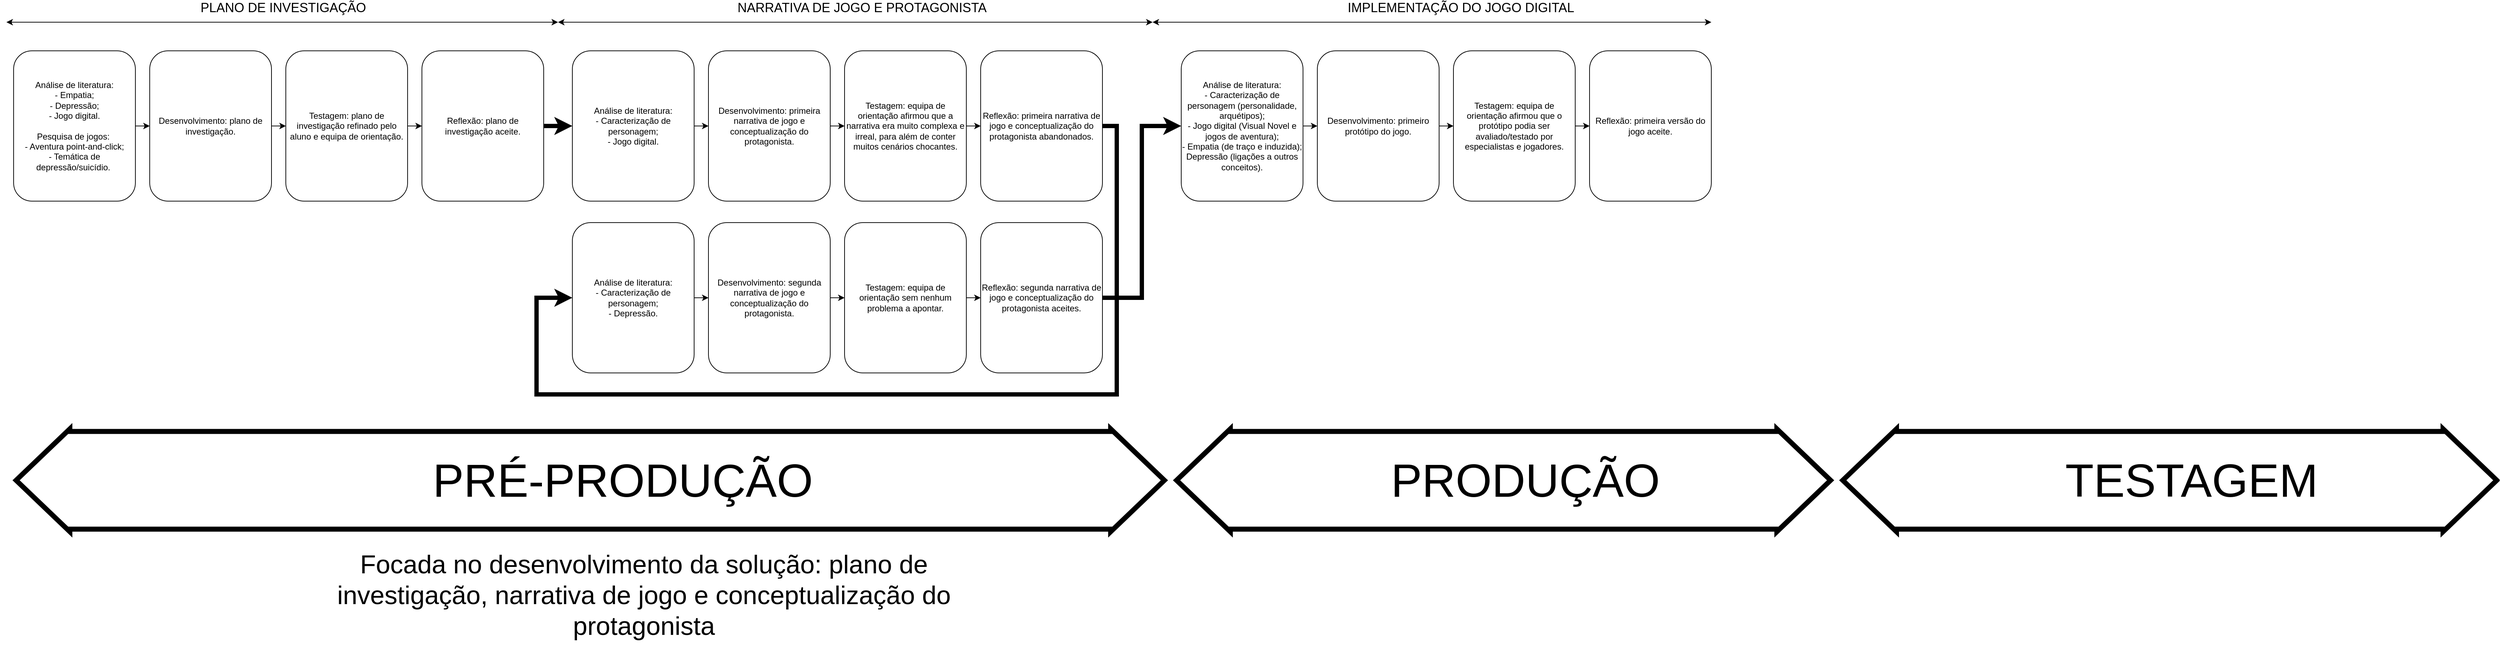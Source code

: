 <mxfile version="22.0.0" type="device">
  <diagram name="Page-1" id="DAyJR1ht-XM-JNpy5594">
    <mxGraphModel dx="2654" dy="1672" grid="1" gridSize="10" guides="1" tooltips="1" connect="1" arrows="1" fold="1" page="1" pageScale="1" pageWidth="2336" pageHeight="1654" math="0" shadow="0">
      <root>
        <mxCell id="0" />
        <mxCell id="1" parent="0" />
        <mxCell id="N-FIcMtjWyn3FwL9XCdM-2" value="" style="shape=flexArrow;endArrow=classic;startArrow=classic;html=1;rounded=0;strokeWidth=7;width=130.588;startSize=22.667;endSize=22.667;startWidth=0;endWidth=0;" edge="1" parent="1">
          <mxGeometry width="100" height="100" relative="1" as="geometry">
            <mxPoint x="80" y="680" as="sourcePoint" />
            <mxPoint x="1690" y="680" as="targetPoint" />
          </mxGeometry>
        </mxCell>
        <mxCell id="N-FIcMtjWyn3FwL9XCdM-3" value="&lt;font style=&quot;font-size: 65px;&quot;&gt;PRÉ-PRODUÇÃO&lt;/font&gt;" style="edgeLabel;html=1;align=center;verticalAlign=middle;resizable=0;points=[];" vertex="1" connectable="0" parent="N-FIcMtjWyn3FwL9XCdM-2">
          <mxGeometry x="-0.123" y="-1" relative="1" as="geometry">
            <mxPoint x="144" y="-1" as="offset" />
          </mxGeometry>
        </mxCell>
        <mxCell id="N-FIcMtjWyn3FwL9XCdM-4" value="&lt;font style=&quot;font-size: 36px;&quot;&gt;Focada no desenvolvimento da solução: plano de investigação, narrativa de jogo e conceptualização do protagonista&lt;/font&gt;" style="text;html=1;strokeColor=none;fillColor=none;align=center;verticalAlign=middle;whiteSpace=wrap;rounded=0;" vertex="1" parent="1">
          <mxGeometry x="500" y="770" width="920" height="140" as="geometry" />
        </mxCell>
        <mxCell id="N-FIcMtjWyn3FwL9XCdM-19" style="edgeStyle=orthogonalEdgeStyle;rounded=0;orthogonalLoop=1;jettySize=auto;html=1;exitX=1;exitY=0.5;exitDx=0;exitDy=0;entryX=0;entryY=0.5;entryDx=0;entryDy=0;" edge="1" parent="1" source="N-FIcMtjWyn3FwL9XCdM-5" target="N-FIcMtjWyn3FwL9XCdM-8">
          <mxGeometry relative="1" as="geometry" />
        </mxCell>
        <mxCell id="N-FIcMtjWyn3FwL9XCdM-5" value="Análise de literatura:&lt;br&gt;- Empatia;&lt;br&gt;- Depressão;&lt;br&gt;- Jogo digital.&lt;br&gt;&lt;br&gt;Pesquisa de jogos:&amp;nbsp;&lt;br&gt;- Aventura point-and-click;&lt;br&gt;- Temática de depressão/suicídio.&amp;nbsp;" style="rounded=1;whiteSpace=wrap;html=1;" vertex="1" parent="1">
          <mxGeometry x="80" y="80" width="170" height="210" as="geometry" />
        </mxCell>
        <mxCell id="N-FIcMtjWyn3FwL9XCdM-6" value="" style="endArrow=classic;startArrow=classic;html=1;rounded=0;" edge="1" parent="1">
          <mxGeometry width="50" height="50" relative="1" as="geometry">
            <mxPoint x="70" y="40" as="sourcePoint" />
            <mxPoint x="840" y="40" as="targetPoint" />
          </mxGeometry>
        </mxCell>
        <mxCell id="N-FIcMtjWyn3FwL9XCdM-7" value="&lt;font style=&quot;font-size: 18px;&quot;&gt;PLANO DE INVESTIGAÇÃO&lt;/font&gt;" style="edgeLabel;html=1;align=center;verticalAlign=middle;resizable=0;points=[];" vertex="1" connectable="0" parent="N-FIcMtjWyn3FwL9XCdM-6">
          <mxGeometry x="0.26" y="-2" relative="1" as="geometry">
            <mxPoint x="-99" y="-22" as="offset" />
          </mxGeometry>
        </mxCell>
        <mxCell id="N-FIcMtjWyn3FwL9XCdM-20" style="edgeStyle=orthogonalEdgeStyle;rounded=0;orthogonalLoop=1;jettySize=auto;html=1;exitX=1;exitY=0.5;exitDx=0;exitDy=0;entryX=0;entryY=0.5;entryDx=0;entryDy=0;" edge="1" parent="1" source="N-FIcMtjWyn3FwL9XCdM-8" target="N-FIcMtjWyn3FwL9XCdM-9">
          <mxGeometry relative="1" as="geometry" />
        </mxCell>
        <mxCell id="N-FIcMtjWyn3FwL9XCdM-8" value="Desenvolvimento: plano de investigação." style="rounded=1;whiteSpace=wrap;html=1;" vertex="1" parent="1">
          <mxGeometry x="270" y="80" width="170" height="210" as="geometry" />
        </mxCell>
        <mxCell id="N-FIcMtjWyn3FwL9XCdM-21" style="edgeStyle=orthogonalEdgeStyle;rounded=0;orthogonalLoop=1;jettySize=auto;html=1;exitX=1;exitY=0.5;exitDx=0;exitDy=0;entryX=0;entryY=0.5;entryDx=0;entryDy=0;" edge="1" parent="1" source="N-FIcMtjWyn3FwL9XCdM-9" target="N-FIcMtjWyn3FwL9XCdM-10">
          <mxGeometry relative="1" as="geometry" />
        </mxCell>
        <mxCell id="N-FIcMtjWyn3FwL9XCdM-9" value="Testagem: plano de investigação refinado pelo aluno e equipa de orientação." style="rounded=1;whiteSpace=wrap;html=1;" vertex="1" parent="1">
          <mxGeometry x="460" y="80" width="170" height="210" as="geometry" />
        </mxCell>
        <mxCell id="N-FIcMtjWyn3FwL9XCdM-22" style="edgeStyle=orthogonalEdgeStyle;rounded=0;orthogonalLoop=1;jettySize=auto;html=1;exitX=1;exitY=0.5;exitDx=0;exitDy=0;entryX=0;entryY=0.5;entryDx=0;entryDy=0;strokeWidth=6;" edge="1" parent="1" source="N-FIcMtjWyn3FwL9XCdM-10" target="N-FIcMtjWyn3FwL9XCdM-11">
          <mxGeometry relative="1" as="geometry" />
        </mxCell>
        <mxCell id="N-FIcMtjWyn3FwL9XCdM-10" value="Reflexão: plano de investigação aceite." style="rounded=1;whiteSpace=wrap;html=1;" vertex="1" parent="1">
          <mxGeometry x="650" y="80" width="170" height="210" as="geometry" />
        </mxCell>
        <mxCell id="N-FIcMtjWyn3FwL9XCdM-23" style="edgeStyle=orthogonalEdgeStyle;rounded=0;orthogonalLoop=1;jettySize=auto;html=1;exitX=1;exitY=0.5;exitDx=0;exitDy=0;entryX=0;entryY=0.5;entryDx=0;entryDy=0;" edge="1" parent="1" source="N-FIcMtjWyn3FwL9XCdM-11" target="N-FIcMtjWyn3FwL9XCdM-12">
          <mxGeometry relative="1" as="geometry" />
        </mxCell>
        <mxCell id="N-FIcMtjWyn3FwL9XCdM-11" value="Análise de literatura:&lt;br&gt;- Caracterização de personagem;&lt;br&gt;- Jogo digital.&lt;br&gt;" style="rounded=1;whiteSpace=wrap;html=1;" vertex="1" parent="1">
          <mxGeometry x="860" y="80" width="170" height="210" as="geometry" />
        </mxCell>
        <mxCell id="N-FIcMtjWyn3FwL9XCdM-24" style="edgeStyle=orthogonalEdgeStyle;rounded=0;orthogonalLoop=1;jettySize=auto;html=1;exitX=1;exitY=0.5;exitDx=0;exitDy=0;entryX=0;entryY=0.5;entryDx=0;entryDy=0;" edge="1" parent="1" source="N-FIcMtjWyn3FwL9XCdM-12" target="N-FIcMtjWyn3FwL9XCdM-13">
          <mxGeometry relative="1" as="geometry" />
        </mxCell>
        <mxCell id="N-FIcMtjWyn3FwL9XCdM-12" value="Desenvolvimento: primeira narrativa de jogo e conceptualização do protagonista." style="rounded=1;whiteSpace=wrap;html=1;" vertex="1" parent="1">
          <mxGeometry x="1050" y="80" width="170" height="210" as="geometry" />
        </mxCell>
        <mxCell id="N-FIcMtjWyn3FwL9XCdM-25" style="edgeStyle=orthogonalEdgeStyle;rounded=0;orthogonalLoop=1;jettySize=auto;html=1;exitX=1;exitY=0.5;exitDx=0;exitDy=0;entryX=0;entryY=0.5;entryDx=0;entryDy=0;" edge="1" parent="1" source="N-FIcMtjWyn3FwL9XCdM-13" target="N-FIcMtjWyn3FwL9XCdM-14">
          <mxGeometry relative="1" as="geometry" />
        </mxCell>
        <mxCell id="N-FIcMtjWyn3FwL9XCdM-13" value="Testagem: equipa de orientação afirmou que a narrativa era muito complexa e irreal, para além de conter muitos cenários chocantes." style="rounded=1;whiteSpace=wrap;html=1;" vertex="1" parent="1">
          <mxGeometry x="1240" y="80" width="170" height="210" as="geometry" />
        </mxCell>
        <mxCell id="N-FIcMtjWyn3FwL9XCdM-33" style="edgeStyle=orthogonalEdgeStyle;rounded=0;orthogonalLoop=1;jettySize=auto;html=1;exitX=1;exitY=0.5;exitDx=0;exitDy=0;entryX=0;entryY=0.5;entryDx=0;entryDy=0;strokeWidth=6;" edge="1" parent="1" source="N-FIcMtjWyn3FwL9XCdM-14" target="N-FIcMtjWyn3FwL9XCdM-31">
          <mxGeometry relative="1" as="geometry">
            <Array as="points">
              <mxPoint x="1620" y="185" />
              <mxPoint x="1620" y="560" />
              <mxPoint x="810" y="560" />
              <mxPoint x="810" y="425" />
            </Array>
          </mxGeometry>
        </mxCell>
        <mxCell id="N-FIcMtjWyn3FwL9XCdM-14" value="Reflexão: primeira narrativa de jogo e conceptualização do protagonista abandonados." style="rounded=1;whiteSpace=wrap;html=1;" vertex="1" parent="1">
          <mxGeometry x="1430" y="80" width="170" height="210" as="geometry" />
        </mxCell>
        <mxCell id="N-FIcMtjWyn3FwL9XCdM-15" value="" style="endArrow=classic;startArrow=classic;html=1;rounded=0;" edge="1" parent="1">
          <mxGeometry width="50" height="50" relative="1" as="geometry">
            <mxPoint x="840" y="40" as="sourcePoint" />
            <mxPoint x="1670" y="40" as="targetPoint" />
          </mxGeometry>
        </mxCell>
        <mxCell id="N-FIcMtjWyn3FwL9XCdM-16" value="&lt;font style=&quot;font-size: 18px;&quot;&gt;NARRATIVA DE JOGO E PROTAGONISTA&lt;/font&gt;" style="edgeLabel;html=1;align=center;verticalAlign=middle;resizable=0;points=[];" vertex="1" connectable="0" parent="N-FIcMtjWyn3FwL9XCdM-15">
          <mxGeometry x="0.26" y="-2" relative="1" as="geometry">
            <mxPoint x="-99" y="-22" as="offset" />
          </mxGeometry>
        </mxCell>
        <mxCell id="N-FIcMtjWyn3FwL9XCdM-26" style="edgeStyle=orthogonalEdgeStyle;rounded=0;orthogonalLoop=1;jettySize=auto;html=1;exitX=1;exitY=0.5;exitDx=0;exitDy=0;entryX=0;entryY=0.5;entryDx=0;entryDy=0;" edge="1" source="N-FIcMtjWyn3FwL9XCdM-31" target="N-FIcMtjWyn3FwL9XCdM-28" parent="1">
          <mxGeometry relative="1" as="geometry" />
        </mxCell>
        <mxCell id="N-FIcMtjWyn3FwL9XCdM-27" style="edgeStyle=orthogonalEdgeStyle;rounded=0;orthogonalLoop=1;jettySize=auto;html=1;exitX=1;exitY=0.5;exitDx=0;exitDy=0;entryX=0;entryY=0.5;entryDx=0;entryDy=0;" edge="1" source="N-FIcMtjWyn3FwL9XCdM-28" target="N-FIcMtjWyn3FwL9XCdM-30" parent="1">
          <mxGeometry relative="1" as="geometry" />
        </mxCell>
        <mxCell id="N-FIcMtjWyn3FwL9XCdM-28" value="Desenvolvimento: segunda narrativa de jogo e conceptualização do protagonista." style="rounded=1;whiteSpace=wrap;html=1;" vertex="1" parent="1">
          <mxGeometry x="1050" y="320" width="170" height="210" as="geometry" />
        </mxCell>
        <mxCell id="N-FIcMtjWyn3FwL9XCdM-29" style="edgeStyle=orthogonalEdgeStyle;rounded=0;orthogonalLoop=1;jettySize=auto;html=1;exitX=1;exitY=0.5;exitDx=0;exitDy=0;entryX=0;entryY=0.5;entryDx=0;entryDy=0;" edge="1" source="N-FIcMtjWyn3FwL9XCdM-30" target="N-FIcMtjWyn3FwL9XCdM-32" parent="1">
          <mxGeometry relative="1" as="geometry" />
        </mxCell>
        <mxCell id="N-FIcMtjWyn3FwL9XCdM-30" value="Testagem: equipa de orientação sem nenhum problema a apontar." style="rounded=1;whiteSpace=wrap;html=1;" vertex="1" parent="1">
          <mxGeometry x="1240" y="320" width="170" height="210" as="geometry" />
        </mxCell>
        <mxCell id="N-FIcMtjWyn3FwL9XCdM-31" value="Análise de literatura:&lt;br&gt;- Caracterização de personagem;&lt;br&gt;- Depressão." style="rounded=1;whiteSpace=wrap;html=1;" vertex="1" parent="1">
          <mxGeometry x="860" y="320" width="170" height="210" as="geometry" />
        </mxCell>
        <mxCell id="N-FIcMtjWyn3FwL9XCdM-43" style="edgeStyle=orthogonalEdgeStyle;rounded=0;orthogonalLoop=1;jettySize=auto;html=1;exitX=1;exitY=0.5;exitDx=0;exitDy=0;entryX=0;entryY=0.5;entryDx=0;entryDy=0;strokeWidth=6;" edge="1" parent="1" source="N-FIcMtjWyn3FwL9XCdM-32" target="N-FIcMtjWyn3FwL9XCdM-37">
          <mxGeometry relative="1" as="geometry" />
        </mxCell>
        <mxCell id="N-FIcMtjWyn3FwL9XCdM-32" value="Reflexão: segunda narrativa de jogo e conceptualização do protagonista aceites." style="rounded=1;whiteSpace=wrap;html=1;" vertex="1" parent="1">
          <mxGeometry x="1430" y="320" width="170" height="210" as="geometry" />
        </mxCell>
        <mxCell id="N-FIcMtjWyn3FwL9XCdM-34" value="" style="endArrow=classic;startArrow=classic;html=1;rounded=0;" edge="1" parent="1">
          <mxGeometry width="50" height="50" relative="1" as="geometry">
            <mxPoint x="1670" y="40" as="sourcePoint" />
            <mxPoint x="2450" y="40" as="targetPoint" />
          </mxGeometry>
        </mxCell>
        <mxCell id="N-FIcMtjWyn3FwL9XCdM-35" value="&lt;font style=&quot;font-size: 18px;&quot;&gt;IMPLEMENTAÇÃO DO JOGO DIGITAL&lt;/font&gt;" style="edgeLabel;html=1;align=center;verticalAlign=middle;resizable=0;points=[];" vertex="1" connectable="0" parent="N-FIcMtjWyn3FwL9XCdM-34">
          <mxGeometry x="0.26" y="-2" relative="1" as="geometry">
            <mxPoint x="-62" y="-22" as="offset" />
          </mxGeometry>
        </mxCell>
        <mxCell id="N-FIcMtjWyn3FwL9XCdM-36" style="edgeStyle=orthogonalEdgeStyle;rounded=0;orthogonalLoop=1;jettySize=auto;html=1;exitX=1;exitY=0.5;exitDx=0;exitDy=0;entryX=0;entryY=0.5;entryDx=0;entryDy=0;" edge="1" source="N-FIcMtjWyn3FwL9XCdM-37" target="N-FIcMtjWyn3FwL9XCdM-39" parent="1">
          <mxGeometry relative="1" as="geometry" />
        </mxCell>
        <mxCell id="N-FIcMtjWyn3FwL9XCdM-37" value="Análise de literatura:&lt;br&gt;- Caracterização de personagem (personalidade, arquétipos);&lt;br&gt;- Jogo digital (Visual Novel e jogos de aventura);&lt;br&gt;- Empatia (de traço e induzida);&lt;br&gt;Depressão (ligações a outros conceitos)." style="rounded=1;whiteSpace=wrap;html=1;" vertex="1" parent="1">
          <mxGeometry x="1710" y="80" width="170" height="210" as="geometry" />
        </mxCell>
        <mxCell id="N-FIcMtjWyn3FwL9XCdM-38" style="edgeStyle=orthogonalEdgeStyle;rounded=0;orthogonalLoop=1;jettySize=auto;html=1;exitX=1;exitY=0.5;exitDx=0;exitDy=0;entryX=0;entryY=0.5;entryDx=0;entryDy=0;" edge="1" source="N-FIcMtjWyn3FwL9XCdM-39" target="N-FIcMtjWyn3FwL9XCdM-41" parent="1">
          <mxGeometry relative="1" as="geometry" />
        </mxCell>
        <mxCell id="N-FIcMtjWyn3FwL9XCdM-39" value="Desenvolvimento: primeiro protótipo do jogo." style="rounded=1;whiteSpace=wrap;html=1;" vertex="1" parent="1">
          <mxGeometry x="1900" y="80" width="170" height="210" as="geometry" />
        </mxCell>
        <mxCell id="N-FIcMtjWyn3FwL9XCdM-40" style="edgeStyle=orthogonalEdgeStyle;rounded=0;orthogonalLoop=1;jettySize=auto;html=1;exitX=1;exitY=0.5;exitDx=0;exitDy=0;entryX=0;entryY=0.5;entryDx=0;entryDy=0;" edge="1" source="N-FIcMtjWyn3FwL9XCdM-41" target="N-FIcMtjWyn3FwL9XCdM-42" parent="1">
          <mxGeometry relative="1" as="geometry" />
        </mxCell>
        <mxCell id="N-FIcMtjWyn3FwL9XCdM-41" value="Testagem: equipa de orientação afirmou que o protótipo podia ser avaliado/testado por especialistas e jogadores." style="rounded=1;whiteSpace=wrap;html=1;" vertex="1" parent="1">
          <mxGeometry x="2090" y="80" width="170" height="210" as="geometry" />
        </mxCell>
        <mxCell id="N-FIcMtjWyn3FwL9XCdM-42" value="Reflexão: primeira versão do jogo aceite." style="rounded=1;whiteSpace=wrap;html=1;" vertex="1" parent="1">
          <mxGeometry x="2280" y="80" width="170" height="210" as="geometry" />
        </mxCell>
        <mxCell id="N-FIcMtjWyn3FwL9XCdM-46" value="" style="shape=flexArrow;endArrow=classic;startArrow=classic;html=1;rounded=0;strokeWidth=7;width=130.588;startSize=22.667;endSize=22.667;startWidth=0;endWidth=0;" edge="1" parent="1">
          <mxGeometry width="100" height="100" relative="1" as="geometry">
            <mxPoint x="1700" y="680" as="sourcePoint" />
            <mxPoint x="2620" y="680" as="targetPoint" />
          </mxGeometry>
        </mxCell>
        <mxCell id="N-FIcMtjWyn3FwL9XCdM-47" value="&lt;font style=&quot;font-size: 65px;&quot;&gt;PRODUÇÃO&lt;/font&gt;" style="edgeLabel;html=1;align=center;verticalAlign=middle;resizable=0;points=[];" vertex="1" connectable="0" parent="N-FIcMtjWyn3FwL9XCdM-46">
          <mxGeometry x="-0.123" y="-1" relative="1" as="geometry">
            <mxPoint x="86" y="-1" as="offset" />
          </mxGeometry>
        </mxCell>
        <mxCell id="N-FIcMtjWyn3FwL9XCdM-48" value="" style="shape=flexArrow;endArrow=classic;startArrow=classic;html=1;rounded=0;strokeWidth=7;width=130.588;startSize=22.667;endSize=22.667;startWidth=0;endWidth=0;" edge="1" parent="1">
          <mxGeometry width="100" height="100" relative="1" as="geometry">
            <mxPoint x="2630" y="680" as="sourcePoint" />
            <mxPoint x="3550" y="680" as="targetPoint" />
          </mxGeometry>
        </mxCell>
        <mxCell id="N-FIcMtjWyn3FwL9XCdM-49" value="&lt;font style=&quot;font-size: 65px;&quot;&gt;TESTAGEM&lt;/font&gt;" style="edgeLabel;html=1;align=center;verticalAlign=middle;resizable=0;points=[];" vertex="1" connectable="0" parent="N-FIcMtjWyn3FwL9XCdM-48">
          <mxGeometry x="-0.123" y="-1" relative="1" as="geometry">
            <mxPoint x="86" y="-1" as="offset" />
          </mxGeometry>
        </mxCell>
      </root>
    </mxGraphModel>
  </diagram>
</mxfile>
